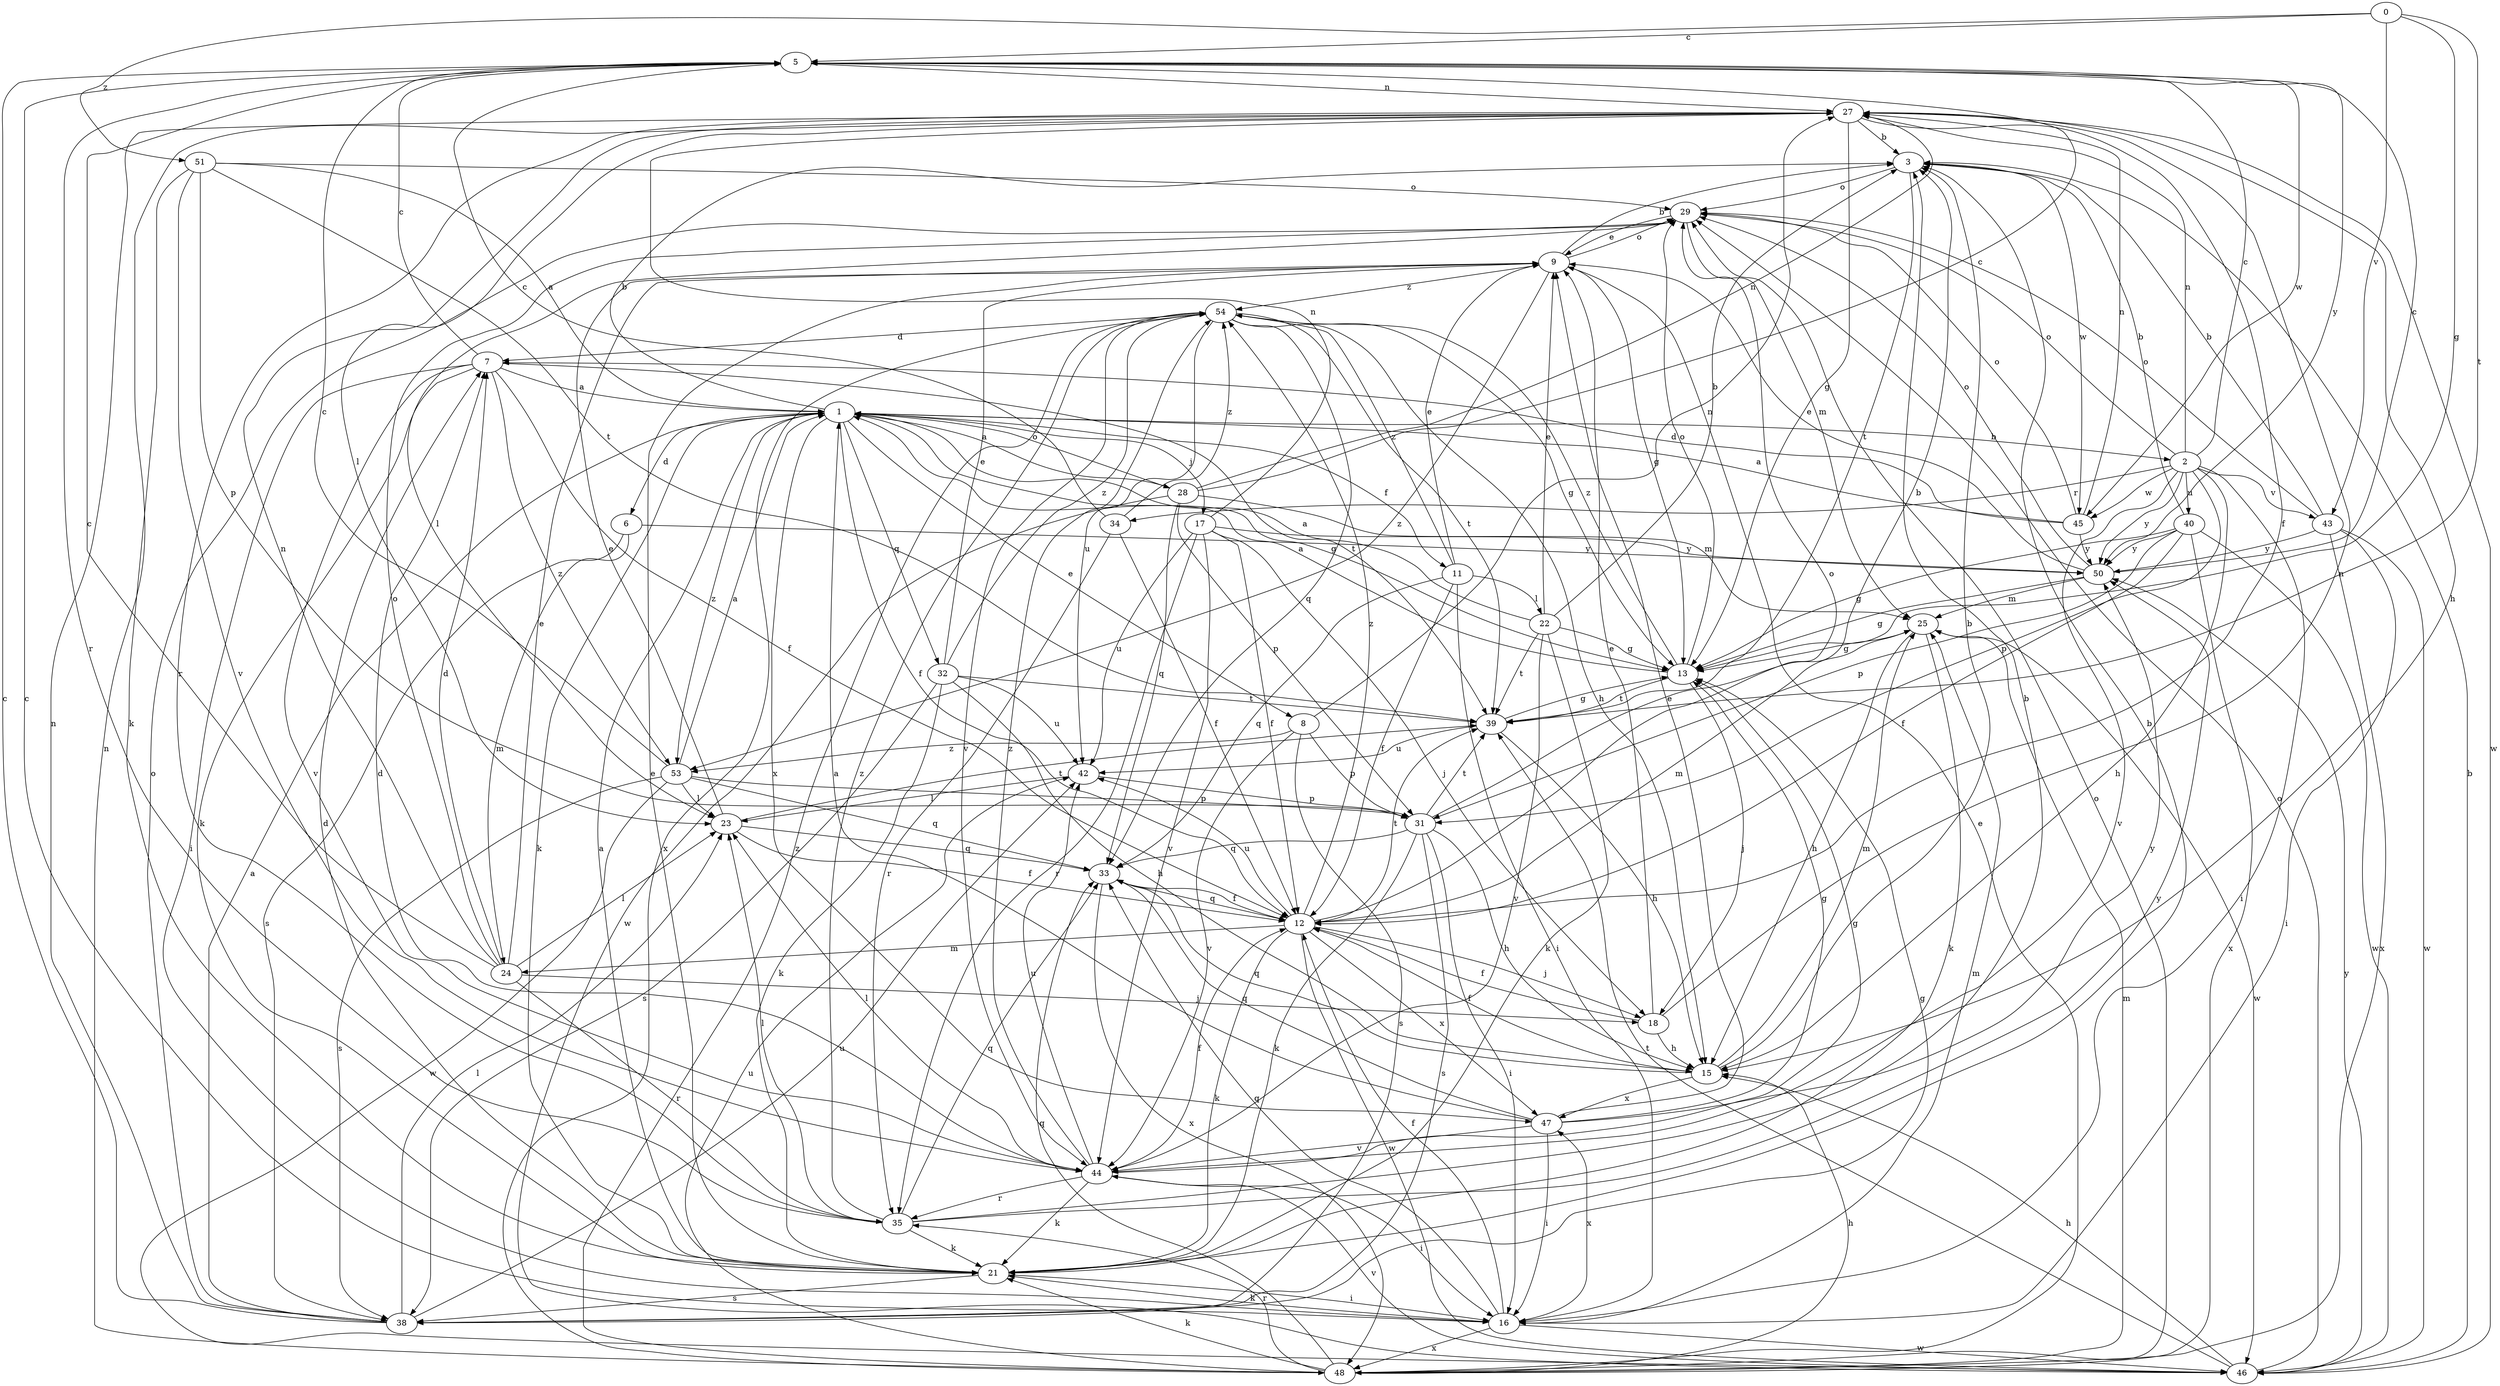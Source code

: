 strict digraph  {
0;
1;
2;
3;
5;
6;
7;
8;
9;
11;
12;
13;
15;
16;
17;
18;
21;
22;
23;
24;
25;
27;
28;
29;
31;
32;
33;
34;
35;
38;
39;
40;
42;
43;
44;
45;
46;
47;
48;
50;
51;
53;
54;
0 -> 5  [label=c];
0 -> 13  [label=g];
0 -> 39  [label=t];
0 -> 43  [label=v];
0 -> 51  [label=z];
1 -> 2  [label=b];
1 -> 3  [label=b];
1 -> 6  [label=d];
1 -> 8  [label=e];
1 -> 11  [label=f];
1 -> 12  [label=f];
1 -> 13  [label=g];
1 -> 17  [label=j];
1 -> 21  [label=k];
1 -> 28  [label=o];
1 -> 32  [label=q];
1 -> 47  [label=x];
1 -> 53  [label=z];
2 -> 5  [label=c];
2 -> 15  [label=h];
2 -> 16  [label=i];
2 -> 27  [label=n];
2 -> 29  [label=o];
2 -> 31  [label=p];
2 -> 34  [label=r];
2 -> 40  [label=u];
2 -> 43  [label=v];
2 -> 44  [label=v];
2 -> 45  [label=w];
2 -> 50  [label=y];
3 -> 29  [label=o];
3 -> 39  [label=t];
3 -> 45  [label=w];
5 -> 27  [label=n];
5 -> 35  [label=r];
5 -> 45  [label=w];
5 -> 50  [label=y];
6 -> 24  [label=m];
6 -> 38  [label=s];
6 -> 50  [label=y];
7 -> 1  [label=a];
7 -> 5  [label=c];
7 -> 12  [label=f];
7 -> 16  [label=i];
7 -> 21  [label=k];
7 -> 39  [label=t];
7 -> 44  [label=v];
7 -> 53  [label=z];
8 -> 27  [label=n];
8 -> 31  [label=p];
8 -> 38  [label=s];
8 -> 44  [label=v];
8 -> 53  [label=z];
9 -> 3  [label=b];
9 -> 13  [label=g];
9 -> 29  [label=o];
9 -> 53  [label=z];
9 -> 54  [label=z];
11 -> 9  [label=e];
11 -> 12  [label=f];
11 -> 16  [label=i];
11 -> 22  [label=l];
11 -> 33  [label=q];
11 -> 54  [label=z];
12 -> 18  [label=j];
12 -> 21  [label=k];
12 -> 24  [label=m];
12 -> 25  [label=m];
12 -> 29  [label=o];
12 -> 33  [label=q];
12 -> 39  [label=t];
12 -> 42  [label=u];
12 -> 46  [label=w];
12 -> 47  [label=x];
12 -> 54  [label=z];
13 -> 1  [label=a];
13 -> 18  [label=j];
13 -> 29  [label=o];
13 -> 39  [label=t];
13 -> 54  [label=z];
15 -> 3  [label=b];
15 -> 12  [label=f];
15 -> 25  [label=m];
15 -> 33  [label=q];
15 -> 47  [label=x];
16 -> 5  [label=c];
16 -> 12  [label=f];
16 -> 21  [label=k];
16 -> 25  [label=m];
16 -> 33  [label=q];
16 -> 46  [label=w];
16 -> 47  [label=x];
16 -> 48  [label=x];
17 -> 12  [label=f];
17 -> 18  [label=j];
17 -> 27  [label=n];
17 -> 35  [label=r];
17 -> 42  [label=u];
17 -> 44  [label=v];
17 -> 50  [label=y];
18 -> 9  [label=e];
18 -> 12  [label=f];
18 -> 15  [label=h];
18 -> 27  [label=n];
21 -> 1  [label=a];
21 -> 3  [label=b];
21 -> 7  [label=d];
21 -> 9  [label=e];
21 -> 16  [label=i];
21 -> 38  [label=s];
22 -> 1  [label=a];
22 -> 3  [label=b];
22 -> 9  [label=e];
22 -> 13  [label=g];
22 -> 21  [label=k];
22 -> 39  [label=t];
22 -> 44  [label=v];
23 -> 9  [label=e];
23 -> 12  [label=f];
23 -> 33  [label=q];
23 -> 39  [label=t];
24 -> 5  [label=c];
24 -> 7  [label=d];
24 -> 9  [label=e];
24 -> 18  [label=j];
24 -> 23  [label=l];
24 -> 27  [label=n];
24 -> 29  [label=o];
24 -> 35  [label=r];
25 -> 13  [label=g];
25 -> 15  [label=h];
25 -> 21  [label=k];
25 -> 46  [label=w];
27 -> 3  [label=b];
27 -> 12  [label=f];
27 -> 13  [label=g];
27 -> 15  [label=h];
27 -> 23  [label=l];
27 -> 35  [label=r];
27 -> 46  [label=w];
28 -> 1  [label=a];
28 -> 5  [label=c];
28 -> 25  [label=m];
28 -> 27  [label=n];
28 -> 31  [label=p];
28 -> 33  [label=q];
28 -> 46  [label=w];
29 -> 9  [label=e];
29 -> 23  [label=l];
29 -> 25  [label=m];
31 -> 3  [label=b];
31 -> 15  [label=h];
31 -> 16  [label=i];
31 -> 21  [label=k];
31 -> 33  [label=q];
31 -> 38  [label=s];
31 -> 39  [label=t];
32 -> 9  [label=e];
32 -> 15  [label=h];
32 -> 21  [label=k];
32 -> 38  [label=s];
32 -> 39  [label=t];
32 -> 42  [label=u];
32 -> 54  [label=z];
33 -> 12  [label=f];
33 -> 48  [label=x];
34 -> 5  [label=c];
34 -> 12  [label=f];
34 -> 35  [label=r];
34 -> 54  [label=z];
35 -> 3  [label=b];
35 -> 21  [label=k];
35 -> 23  [label=l];
35 -> 33  [label=q];
35 -> 50  [label=y];
35 -> 54  [label=z];
38 -> 1  [label=a];
38 -> 5  [label=c];
38 -> 13  [label=g];
38 -> 23  [label=l];
38 -> 27  [label=n];
38 -> 29  [label=o];
38 -> 42  [label=u];
39 -> 13  [label=g];
39 -> 15  [label=h];
39 -> 42  [label=u];
40 -> 3  [label=b];
40 -> 12  [label=f];
40 -> 13  [label=g];
40 -> 31  [label=p];
40 -> 46  [label=w];
40 -> 48  [label=x];
40 -> 50  [label=y];
42 -> 23  [label=l];
42 -> 31  [label=p];
43 -> 3  [label=b];
43 -> 16  [label=i];
43 -> 29  [label=o];
43 -> 46  [label=w];
43 -> 48  [label=x];
43 -> 50  [label=y];
44 -> 7  [label=d];
44 -> 12  [label=f];
44 -> 13  [label=g];
44 -> 16  [label=i];
44 -> 21  [label=k];
44 -> 23  [label=l];
44 -> 35  [label=r];
44 -> 42  [label=u];
44 -> 54  [label=z];
45 -> 1  [label=a];
45 -> 7  [label=d];
45 -> 27  [label=n];
45 -> 29  [label=o];
45 -> 50  [label=y];
46 -> 3  [label=b];
46 -> 15  [label=h];
46 -> 29  [label=o];
46 -> 39  [label=t];
46 -> 44  [label=v];
46 -> 50  [label=y];
47 -> 1  [label=a];
47 -> 9  [label=e];
47 -> 13  [label=g];
47 -> 16  [label=i];
47 -> 33  [label=q];
47 -> 44  [label=v];
47 -> 50  [label=y];
48 -> 9  [label=e];
48 -> 15  [label=h];
48 -> 21  [label=k];
48 -> 25  [label=m];
48 -> 27  [label=n];
48 -> 29  [label=o];
48 -> 33  [label=q];
48 -> 35  [label=r];
48 -> 42  [label=u];
48 -> 54  [label=z];
50 -> 5  [label=c];
50 -> 9  [label=e];
50 -> 13  [label=g];
50 -> 25  [label=m];
50 -> 29  [label=o];
51 -> 1  [label=a];
51 -> 21  [label=k];
51 -> 29  [label=o];
51 -> 31  [label=p];
51 -> 39  [label=t];
51 -> 44  [label=v];
53 -> 1  [label=a];
53 -> 5  [label=c];
53 -> 23  [label=l];
53 -> 31  [label=p];
53 -> 33  [label=q];
53 -> 38  [label=s];
53 -> 46  [label=w];
54 -> 7  [label=d];
54 -> 13  [label=g];
54 -> 15  [label=h];
54 -> 33  [label=q];
54 -> 39  [label=t];
54 -> 42  [label=u];
54 -> 44  [label=v];
54 -> 48  [label=x];
}
